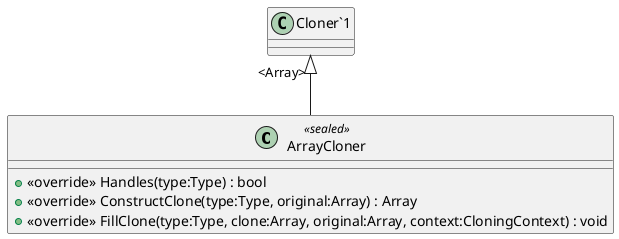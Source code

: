 @startuml
class ArrayCloner <<sealed>> {
    + <<override>> Handles(type:Type) : bool
    + <<override>> ConstructClone(type:Type, original:Array) : Array
    + <<override>> FillClone(type:Type, clone:Array, original:Array, context:CloningContext) : void
}
"Cloner`1" "<Array>" <|-- ArrayCloner
@enduml
